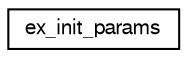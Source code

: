 digraph "Graphical Class Hierarchy"
{
  edge [fontname="FreeSans",fontsize="10",labelfontname="FreeSans",labelfontsize="10"];
  node [fontname="FreeSans",fontsize="10",shape=record];
  rankdir="LR";
  Node1 [label="ex_init_params",height=0.2,width=0.4,color="black", fillcolor="white", style="filled",URL="$structex__init__params.html"];
}
